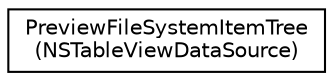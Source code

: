 digraph "Graphical Class Hierarchy"
{
  edge [fontname="Helvetica",fontsize="10",labelfontname="Helvetica",labelfontsize="10"];
  node [fontname="Helvetica",fontsize="10",shape=record];
  rankdir="LR";
  Node1 [label="PreviewFileSystemItemTree\l(NSTableViewDataSource)",height=0.2,width=0.4,color="black", fillcolor="white", style="filled",URL="$category_preview_file_system_item_tree_07_n_s_table_view_data_source_08.html"];
}

